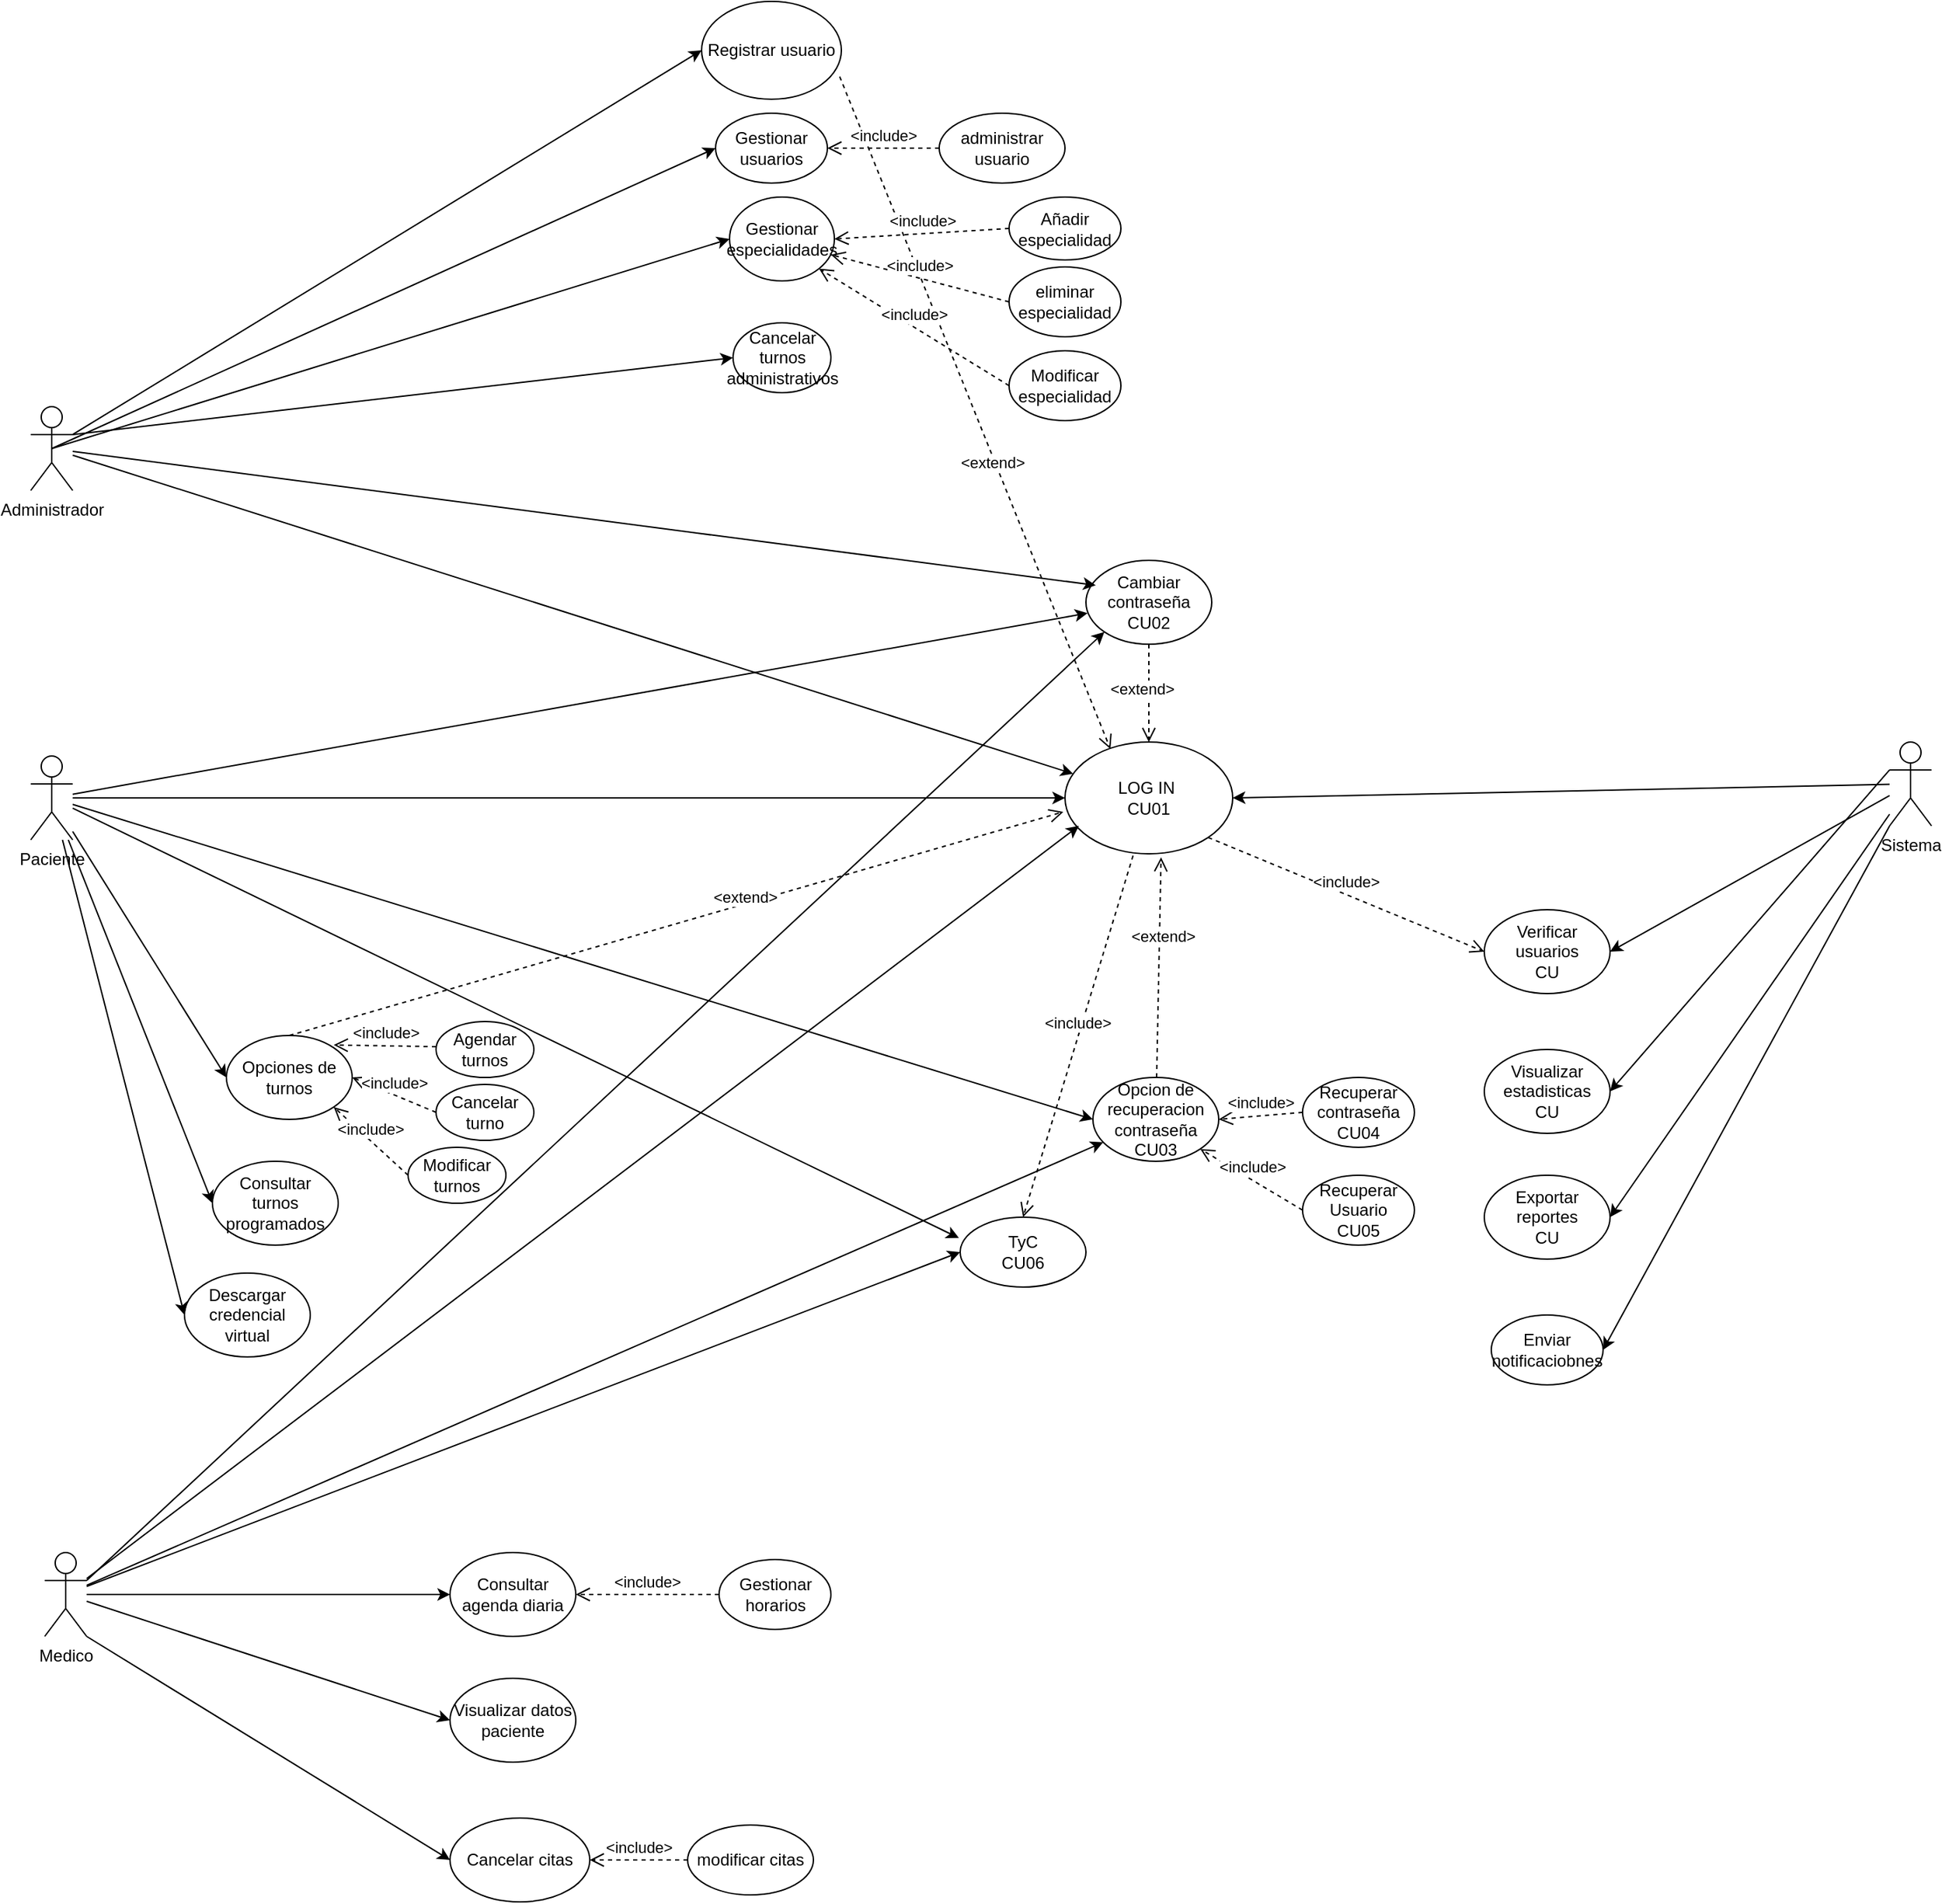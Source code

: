 <mxfile version="26.2.2">
  <diagram name="Página-1" id="Ovki-lDREfn9ZJcucXzl">
    <mxGraphModel dx="2416" dy="2131" grid="1" gridSize="10" guides="1" tooltips="1" connect="1" arrows="1" fold="1" page="1" pageScale="1" pageWidth="827" pageHeight="1169" math="0" shadow="0">
      <root>
        <mxCell id="0" />
        <mxCell id="1" parent="0" />
        <mxCell id="ww4cnImlD47e7eYLK4UX-37" value="Administrador" style="shape=umlActor;verticalLabelPosition=bottom;verticalAlign=top;html=1;outlineConnect=0;" parent="1" vertex="1">
          <mxGeometry x="-270" y="240" width="30" height="60" as="geometry" />
        </mxCell>
        <mxCell id="ww4cnImlD47e7eYLK4UX-39" value="Sistema" style="shape=umlActor;verticalLabelPosition=bottom;verticalAlign=top;html=1;outlineConnect=0;" parent="1" vertex="1">
          <mxGeometry x="1060" y="480" width="30" height="60" as="geometry" />
        </mxCell>
        <mxCell id="ww4cnImlD47e7eYLK4UX-42" value="Paciente" style="shape=umlActor;verticalLabelPosition=bottom;verticalAlign=top;html=1;outlineConnect=0;" parent="1" vertex="1">
          <mxGeometry x="-270" y="490" width="30" height="60" as="geometry" />
        </mxCell>
        <mxCell id="ww4cnImlD47e7eYLK4UX-45" value="Medico" style="shape=umlActor;verticalLabelPosition=bottom;verticalAlign=top;html=1;outlineConnect=0;" parent="1" vertex="1">
          <mxGeometry x="-260" y="1060" width="30" height="60" as="geometry" />
        </mxCell>
        <mxCell id="ww4cnImlD47e7eYLK4UX-50" value="Gestionar usuarios" style="ellipse;whiteSpace=wrap;html=1;" parent="1" vertex="1">
          <mxGeometry x="220" y="30" width="80" height="50" as="geometry" />
        </mxCell>
        <mxCell id="ww4cnImlD47e7eYLK4UX-51" value="Gestionar especialidades" style="ellipse;whiteSpace=wrap;html=1;" parent="1" vertex="1">
          <mxGeometry x="230" y="90" width="75" height="60" as="geometry" />
        </mxCell>
        <mxCell id="ww4cnImlD47e7eYLK4UX-54" value="Cancelar turnos administrativos" style="ellipse;whiteSpace=wrap;html=1;" parent="1" vertex="1">
          <mxGeometry x="232.5" y="180" width="70" height="50" as="geometry" />
        </mxCell>
        <mxCell id="ww4cnImlD47e7eYLK4UX-55" value="Visualizar estadisticas&lt;div&gt;CU&lt;/div&gt;" style="ellipse;whiteSpace=wrap;html=1;" parent="1" vertex="1">
          <mxGeometry x="770" y="700" width="90" height="60" as="geometry" />
        </mxCell>
        <mxCell id="ww4cnImlD47e7eYLK4UX-59" value="Exportar reportes&lt;div&gt;CU&lt;/div&gt;" style="ellipse;whiteSpace=wrap;html=1;" parent="1" vertex="1">
          <mxGeometry x="770" y="790" width="90" height="60" as="geometry" />
        </mxCell>
        <mxCell id="ww4cnImlD47e7eYLK4UX-61" value="Descargar credencial virtual" style="ellipse;whiteSpace=wrap;html=1;" parent="1" vertex="1">
          <mxGeometry x="-160" y="860" width="90" height="60" as="geometry" />
        </mxCell>
        <mxCell id="ww4cnImlD47e7eYLK4UX-62" value="Consultar turnos programados" style="ellipse;whiteSpace=wrap;html=1;" parent="1" vertex="1">
          <mxGeometry x="-140" y="780" width="90" height="60" as="geometry" />
        </mxCell>
        <mxCell id="ww4cnImlD47e7eYLK4UX-63" value="Consultar agenda diaria" style="ellipse;whiteSpace=wrap;html=1;" parent="1" vertex="1">
          <mxGeometry x="30" y="1060" width="90" height="60" as="geometry" />
        </mxCell>
        <mxCell id="ww4cnImlD47e7eYLK4UX-64" value="Opciones de turnos" style="ellipse;whiteSpace=wrap;html=1;" parent="1" vertex="1">
          <mxGeometry x="-130" y="690" width="90" height="60" as="geometry" />
        </mxCell>
        <mxCell id="ww4cnImlD47e7eYLK4UX-66" value="Cancelar turno" style="ellipse;whiteSpace=wrap;html=1;" parent="1" vertex="1">
          <mxGeometry x="20" y="725" width="70" height="40" as="geometry" />
        </mxCell>
        <mxCell id="ww4cnImlD47e7eYLK4UX-68" value="Visualizar datos paciente" style="ellipse;whiteSpace=wrap;html=1;" parent="1" vertex="1">
          <mxGeometry x="30" y="1150" width="90" height="60" as="geometry" />
        </mxCell>
        <mxCell id="ww4cnImlD47e7eYLK4UX-69" value="Verificar usuarios&lt;div&gt;CU&lt;/div&gt;" style="ellipse;whiteSpace=wrap;html=1;" parent="1" vertex="1">
          <mxGeometry x="770" y="600" width="90" height="60" as="geometry" />
        </mxCell>
        <mxCell id="ww4cnImlD47e7eYLK4UX-70" value="LOG IN&amp;nbsp;&lt;div&gt;CU01&lt;/div&gt;" style="ellipse;whiteSpace=wrap;html=1;" parent="1" vertex="1">
          <mxGeometry x="470" y="480" width="120" height="80" as="geometry" />
        </mxCell>
        <mxCell id="ww4cnImlD47e7eYLK4UX-75" value="" style="endArrow=classic;html=1;rounded=0;entryX=1;entryY=0.5;entryDx=0;entryDy=0;" parent="1" source="ww4cnImlD47e7eYLK4UX-39" target="ww4cnImlD47e7eYLK4UX-70" edge="1">
          <mxGeometry width="50" height="50" relative="1" as="geometry">
            <mxPoint x="460" y="470" as="sourcePoint" />
            <mxPoint x="510" y="420" as="targetPoint" />
          </mxGeometry>
        </mxCell>
        <mxCell id="ww4cnImlD47e7eYLK4UX-76" value="" style="endArrow=classic;html=1;rounded=0;entryX=0.083;entryY=0.75;entryDx=0;entryDy=0;entryPerimeter=0;" parent="1" source="ww4cnImlD47e7eYLK4UX-45" target="ww4cnImlD47e7eYLK4UX-70" edge="1">
          <mxGeometry width="50" height="50" relative="1" as="geometry">
            <mxPoint x="460" y="470" as="sourcePoint" />
            <mxPoint x="510" y="420" as="targetPoint" />
          </mxGeometry>
        </mxCell>
        <mxCell id="ww4cnImlD47e7eYLK4UX-77" value="" style="endArrow=classic;html=1;rounded=0;entryX=0;entryY=0.5;entryDx=0;entryDy=0;" parent="1" source="ww4cnImlD47e7eYLK4UX-42" target="ww4cnImlD47e7eYLK4UX-70" edge="1">
          <mxGeometry width="50" height="50" relative="1" as="geometry">
            <mxPoint x="460" y="470" as="sourcePoint" />
            <mxPoint x="510" y="420" as="targetPoint" />
          </mxGeometry>
        </mxCell>
        <mxCell id="ww4cnImlD47e7eYLK4UX-78" value="" style="endArrow=classic;html=1;rounded=0;" parent="1" source="ww4cnImlD47e7eYLK4UX-37" target="ww4cnImlD47e7eYLK4UX-70" edge="1">
          <mxGeometry width="50" height="50" relative="1" as="geometry">
            <mxPoint x="460" y="470" as="sourcePoint" />
            <mxPoint x="510" y="420" as="targetPoint" />
          </mxGeometry>
        </mxCell>
        <mxCell id="ww4cnImlD47e7eYLK4UX-82" value="Cambiar contraseña&lt;div&gt;CU02&lt;/div&gt;" style="ellipse;whiteSpace=wrap;html=1;" parent="1" vertex="1">
          <mxGeometry x="485" y="350" width="90" height="60" as="geometry" />
        </mxCell>
        <mxCell id="ww4cnImlD47e7eYLK4UX-83" value="" style="endArrow=classic;html=1;rounded=0;entryX=0;entryY=1;entryDx=0;entryDy=0;exitX=1;exitY=0.333;exitDx=0;exitDy=0;exitPerimeter=0;" parent="1" source="ww4cnImlD47e7eYLK4UX-45" target="ww4cnImlD47e7eYLK4UX-82" edge="1">
          <mxGeometry width="50" height="50" relative="1" as="geometry">
            <mxPoint x="370" y="630" as="sourcePoint" />
            <mxPoint x="420" y="580" as="targetPoint" />
          </mxGeometry>
        </mxCell>
        <mxCell id="ww4cnImlD47e7eYLK4UX-84" value="" style="endArrow=classic;html=1;rounded=0;entryX=0.013;entryY=0.63;entryDx=0;entryDy=0;entryPerimeter=0;" parent="1" source="ww4cnImlD47e7eYLK4UX-42" target="ww4cnImlD47e7eYLK4UX-82" edge="1">
          <mxGeometry width="50" height="50" relative="1" as="geometry">
            <mxPoint x="370" y="630" as="sourcePoint" />
            <mxPoint x="420" y="580" as="targetPoint" />
          </mxGeometry>
        </mxCell>
        <mxCell id="ww4cnImlD47e7eYLK4UX-85" value="" style="endArrow=classic;html=1;rounded=0;entryX=0.078;entryY=0.297;entryDx=0;entryDy=0;entryPerimeter=0;" parent="1" source="ww4cnImlD47e7eYLK4UX-37" target="ww4cnImlD47e7eYLK4UX-82" edge="1">
          <mxGeometry width="50" height="50" relative="1" as="geometry">
            <mxPoint x="50" y="320" as="sourcePoint" />
            <mxPoint x="420" y="580" as="targetPoint" />
          </mxGeometry>
        </mxCell>
        <mxCell id="ww4cnImlD47e7eYLK4UX-92" value="Opcion de recuperacion contraseña&lt;div&gt;CU03&lt;/div&gt;" style="ellipse;whiteSpace=wrap;html=1;" parent="1" vertex="1">
          <mxGeometry x="490" y="720" width="90" height="60" as="geometry" />
        </mxCell>
        <mxCell id="ww4cnImlD47e7eYLK4UX-93" value="Recuperar Usuario&lt;div&gt;CU05&lt;/div&gt;" style="ellipse;whiteSpace=wrap;html=1;" parent="1" vertex="1">
          <mxGeometry x="640" y="790" width="80" height="50" as="geometry" />
        </mxCell>
        <mxCell id="ww4cnImlD47e7eYLK4UX-94" value="" style="endArrow=classic;html=1;rounded=0;entryX=0;entryY=0.5;entryDx=0;entryDy=0;" parent="1" source="ww4cnImlD47e7eYLK4UX-42" target="ww4cnImlD47e7eYLK4UX-92" edge="1">
          <mxGeometry width="50" height="50" relative="1" as="geometry">
            <mxPoint x="180" y="690" as="sourcePoint" />
            <mxPoint x="230" y="640" as="targetPoint" />
          </mxGeometry>
        </mxCell>
        <mxCell id="ww4cnImlD47e7eYLK4UX-96" value="" style="endArrow=classic;html=1;rounded=0;" parent="1" source="ww4cnImlD47e7eYLK4UX-45" target="ww4cnImlD47e7eYLK4UX-92" edge="1">
          <mxGeometry width="50" height="50" relative="1" as="geometry">
            <mxPoint x="180" y="880" as="sourcePoint" />
            <mxPoint x="230" y="830" as="targetPoint" />
          </mxGeometry>
        </mxCell>
        <mxCell id="ww4cnImlD47e7eYLK4UX-98" value="Recuperar contraseña&lt;div&gt;CU04&lt;/div&gt;" style="ellipse;whiteSpace=wrap;html=1;" parent="1" vertex="1">
          <mxGeometry x="640" y="720" width="80" height="50" as="geometry" />
        </mxCell>
        <mxCell id="ww4cnImlD47e7eYLK4UX-100" value="&amp;lt;include&amp;gt;" style="html=1;verticalAlign=bottom;endArrow=open;dashed=1;endSize=8;curved=0;rounded=0;exitX=0;exitY=0.5;exitDx=0;exitDy=0;entryX=1;entryY=1;entryDx=0;entryDy=0;" parent="1" source="ww4cnImlD47e7eYLK4UX-93" target="ww4cnImlD47e7eYLK4UX-92" edge="1">
          <mxGeometry x="-0.0" relative="1" as="geometry">
            <mxPoint x="530" y="761" as="sourcePoint" />
            <mxPoint x="570" y="840" as="targetPoint" />
            <mxPoint as="offset" />
            <Array as="points" />
          </mxGeometry>
        </mxCell>
        <mxCell id="ww4cnImlD47e7eYLK4UX-101" value="&amp;lt;include&amp;gt;" style="html=1;verticalAlign=bottom;endArrow=open;dashed=1;endSize=8;curved=0;rounded=0;exitX=0;exitY=0.5;exitDx=0;exitDy=0;entryX=1;entryY=0.5;entryDx=0;entryDy=0;" parent="1" source="ww4cnImlD47e7eYLK4UX-98" target="ww4cnImlD47e7eYLK4UX-92" edge="1">
          <mxGeometry x="-0.0" relative="1" as="geometry">
            <mxPoint x="590" y="710" as="sourcePoint" />
            <mxPoint x="550" y="860" as="targetPoint" />
            <mxPoint as="offset" />
            <Array as="points" />
          </mxGeometry>
        </mxCell>
        <mxCell id="ww4cnImlD47e7eYLK4UX-103" value="TyC&lt;div&gt;CU06&lt;/div&gt;" style="ellipse;whiteSpace=wrap;html=1;" parent="1" vertex="1">
          <mxGeometry x="395" y="820" width="90" height="50" as="geometry" />
        </mxCell>
        <mxCell id="ww4cnImlD47e7eYLK4UX-104" value="" style="endArrow=classic;html=1;rounded=0;entryX=-0.01;entryY=0.298;entryDx=0;entryDy=0;entryPerimeter=0;" parent="1" source="ww4cnImlD47e7eYLK4UX-42" target="ww4cnImlD47e7eYLK4UX-103" edge="1">
          <mxGeometry width="50" height="50" relative="1" as="geometry">
            <mxPoint x="370" y="820" as="sourcePoint" />
            <mxPoint x="420" y="770" as="targetPoint" />
          </mxGeometry>
        </mxCell>
        <mxCell id="ww4cnImlD47e7eYLK4UX-105" value="" style="endArrow=classic;html=1;rounded=0;entryX=0;entryY=0.5;entryDx=0;entryDy=0;" parent="1" source="ww4cnImlD47e7eYLK4UX-45" target="ww4cnImlD47e7eYLK4UX-103" edge="1">
          <mxGeometry width="50" height="50" relative="1" as="geometry">
            <mxPoint x="370" y="820" as="sourcePoint" />
            <mxPoint x="420" y="770" as="targetPoint" />
          </mxGeometry>
        </mxCell>
        <mxCell id="ww4cnImlD47e7eYLK4UX-106" value="" style="endArrow=classic;html=1;rounded=0;entryX=1;entryY=0.5;entryDx=0;entryDy=0;" parent="1" source="ww4cnImlD47e7eYLK4UX-39" target="ww4cnImlD47e7eYLK4UX-59" edge="1">
          <mxGeometry width="50" height="50" relative="1" as="geometry">
            <mxPoint x="650" y="820" as="sourcePoint" />
            <mxPoint x="700" y="770" as="targetPoint" />
          </mxGeometry>
        </mxCell>
        <mxCell id="ww4cnImlD47e7eYLK4UX-107" value="" style="endArrow=classic;html=1;rounded=0;entryX=1;entryY=0.5;entryDx=0;entryDy=0;exitX=0;exitY=0.333;exitDx=0;exitDy=0;exitPerimeter=0;" parent="1" source="ww4cnImlD47e7eYLK4UX-39" target="ww4cnImlD47e7eYLK4UX-55" edge="1">
          <mxGeometry width="50" height="50" relative="1" as="geometry">
            <mxPoint x="1000" y="540" as="sourcePoint" />
            <mxPoint x="700" y="770" as="targetPoint" />
          </mxGeometry>
        </mxCell>
        <mxCell id="ww4cnImlD47e7eYLK4UX-108" value="" style="endArrow=classic;html=1;rounded=0;entryX=1;entryY=0.5;entryDx=0;entryDy=0;" parent="1" source="ww4cnImlD47e7eYLK4UX-39" target="ww4cnImlD47e7eYLK4UX-69" edge="1">
          <mxGeometry width="50" height="50" relative="1" as="geometry">
            <mxPoint x="650" y="820" as="sourcePoint" />
            <mxPoint x="700" y="770" as="targetPoint" />
          </mxGeometry>
        </mxCell>
        <mxCell id="ww4cnImlD47e7eYLK4UX-113" value="Agendar turnos" style="ellipse;whiteSpace=wrap;html=1;" parent="1" vertex="1">
          <mxGeometry x="20" y="680" width="70" height="40" as="geometry" />
        </mxCell>
        <mxCell id="ww4cnImlD47e7eYLK4UX-114" value="Modificar turnos" style="ellipse;whiteSpace=wrap;html=1;" parent="1" vertex="1">
          <mxGeometry y="770" width="70" height="40" as="geometry" />
        </mxCell>
        <mxCell id="ww4cnImlD47e7eYLK4UX-115" value="&amp;lt;include&amp;gt;" style="html=1;verticalAlign=bottom;endArrow=open;dashed=1;endSize=8;curved=0;rounded=0;exitX=0;exitY=0.5;exitDx=0;exitDy=0;entryX=1;entryY=0;entryDx=0;entryDy=0;" parent="1" edge="1">
          <mxGeometry x="-0.0" relative="1" as="geometry">
            <mxPoint x="20" y="698" as="sourcePoint" />
            <mxPoint x="-53.18" y="696.787" as="targetPoint" />
            <mxPoint as="offset" />
          </mxGeometry>
        </mxCell>
        <mxCell id="ww4cnImlD47e7eYLK4UX-116" value="&amp;lt;include&amp;gt;" style="html=1;verticalAlign=bottom;endArrow=open;dashed=1;endSize=8;curved=0;rounded=0;entryX=1;entryY=1;entryDx=0;entryDy=0;exitX=0;exitY=0.5;exitDx=0;exitDy=0;" parent="1" source="ww4cnImlD47e7eYLK4UX-114" target="ww4cnImlD47e7eYLK4UX-64" edge="1">
          <mxGeometry x="-0.0" relative="1" as="geometry">
            <mxPoint x="780" y="960" as="sourcePoint" />
            <mxPoint x="687" y="989" as="targetPoint" />
            <mxPoint as="offset" />
          </mxGeometry>
        </mxCell>
        <mxCell id="ww4cnImlD47e7eYLK4UX-117" value="&amp;lt;include&amp;gt;" style="html=1;verticalAlign=bottom;endArrow=open;dashed=1;endSize=8;curved=0;rounded=0;entryX=1;entryY=0.5;entryDx=0;entryDy=0;exitX=0;exitY=0.5;exitDx=0;exitDy=0;" parent="1" source="ww4cnImlD47e7eYLK4UX-66" target="ww4cnImlD47e7eYLK4UX-64" edge="1">
          <mxGeometry x="-0.0" relative="1" as="geometry">
            <mxPoint x="23" y="725.5" as="sourcePoint" />
            <mxPoint x="-70" y="754.5" as="targetPoint" />
            <mxPoint as="offset" />
          </mxGeometry>
        </mxCell>
        <mxCell id="ww4cnImlD47e7eYLK4UX-118" value="" style="endArrow=classic;html=1;rounded=0;entryX=0;entryY=0.5;entryDx=0;entryDy=0;" parent="1" source="ww4cnImlD47e7eYLK4UX-42" target="ww4cnImlD47e7eYLK4UX-61" edge="1">
          <mxGeometry width="50" height="50" relative="1" as="geometry">
            <mxPoint x="-230" y="570" as="sourcePoint" />
            <mxPoint x="190" y="750" as="targetPoint" />
          </mxGeometry>
        </mxCell>
        <mxCell id="ww4cnImlD47e7eYLK4UX-119" value="" style="endArrow=classic;html=1;rounded=0;entryX=0;entryY=0.5;entryDx=0;entryDy=0;" parent="1" source="ww4cnImlD47e7eYLK4UX-42" target="ww4cnImlD47e7eYLK4UX-62" edge="1">
          <mxGeometry width="50" height="50" relative="1" as="geometry">
            <mxPoint x="140" y="800" as="sourcePoint" />
            <mxPoint x="190" y="750" as="targetPoint" />
          </mxGeometry>
        </mxCell>
        <mxCell id="ww4cnImlD47e7eYLK4UX-120" value="" style="endArrow=classic;html=1;rounded=0;entryX=0;entryY=0.5;entryDx=0;entryDy=0;" parent="1" source="ww4cnImlD47e7eYLK4UX-42" target="ww4cnImlD47e7eYLK4UX-64" edge="1">
          <mxGeometry width="50" height="50" relative="1" as="geometry">
            <mxPoint x="140" y="800" as="sourcePoint" />
            <mxPoint x="190" y="750" as="targetPoint" />
          </mxGeometry>
        </mxCell>
        <mxCell id="ww4cnImlD47e7eYLK4UX-121" value="" style="endArrow=classic;html=1;rounded=0;entryX=0;entryY=0.5;entryDx=0;entryDy=0;" parent="1" source="ww4cnImlD47e7eYLK4UX-45" target="ww4cnImlD47e7eYLK4UX-68" edge="1">
          <mxGeometry width="50" height="50" relative="1" as="geometry">
            <mxPoint x="140" y="1090" as="sourcePoint" />
            <mxPoint x="190" y="1040" as="targetPoint" />
          </mxGeometry>
        </mxCell>
        <mxCell id="ww4cnImlD47e7eYLK4UX-122" value="" style="endArrow=classic;html=1;rounded=0;entryX=0;entryY=0.5;entryDx=0;entryDy=0;" parent="1" source="ww4cnImlD47e7eYLK4UX-45" target="ww4cnImlD47e7eYLK4UX-63" edge="1">
          <mxGeometry width="50" height="50" relative="1" as="geometry">
            <mxPoint x="-170" y="1090" as="sourcePoint" />
            <mxPoint x="190" y="1040" as="targetPoint" />
          </mxGeometry>
        </mxCell>
        <mxCell id="ww4cnImlD47e7eYLK4UX-123" value="&amp;lt;extend&amp;gt;" style="html=1;verticalAlign=bottom;endArrow=open;dashed=1;endSize=8;curved=0;rounded=0;entryX=0.5;entryY=0;entryDx=0;entryDy=0;exitX=0.5;exitY=1;exitDx=0;exitDy=0;exitPerimeter=0;" parent="1" source="ww4cnImlD47e7eYLK4UX-82" target="ww4cnImlD47e7eYLK4UX-70" edge="1">
          <mxGeometry x="0.177" y="-4" relative="1" as="geometry">
            <mxPoint x="530" y="420" as="sourcePoint" />
            <mxPoint x="531" y="557" as="targetPoint" />
            <mxPoint x="-1" as="offset" />
          </mxGeometry>
        </mxCell>
        <mxCell id="ww4cnImlD47e7eYLK4UX-124" value="&amp;lt;extend&amp;gt;" style="html=1;verticalAlign=bottom;endArrow=open;dashed=1;endSize=8;curved=0;rounded=0;entryX=-0.01;entryY=0.625;entryDx=0;entryDy=0;exitX=0.5;exitY=0;exitDx=0;exitDy=0;entryPerimeter=0;" parent="1" source="ww4cnImlD47e7eYLK4UX-64" target="ww4cnImlD47e7eYLK4UX-70" edge="1">
          <mxGeometry x="0.177" y="-4" relative="1" as="geometry">
            <mxPoint x="550" y="660" as="sourcePoint" />
            <mxPoint x="540" y="500" as="targetPoint" />
            <mxPoint x="-1" as="offset" />
          </mxGeometry>
        </mxCell>
        <mxCell id="ww4cnImlD47e7eYLK4UX-125" value="&amp;lt;include&amp;gt;" style="html=1;verticalAlign=bottom;endArrow=open;dashed=1;endSize=8;curved=0;rounded=0;entryX=0.5;entryY=0;entryDx=0;entryDy=0;exitX=0.406;exitY=1.016;exitDx=0;exitDy=0;exitPerimeter=0;" parent="1" source="ww4cnImlD47e7eYLK4UX-70" target="ww4cnImlD47e7eYLK4UX-103" edge="1">
          <mxGeometry x="-0.0" relative="1" as="geometry">
            <mxPoint x="10" y="800" as="sourcePoint" />
            <mxPoint x="-43" y="751" as="targetPoint" />
            <mxPoint as="offset" />
          </mxGeometry>
        </mxCell>
        <mxCell id="ww4cnImlD47e7eYLK4UX-126" value="&amp;lt;extend&amp;gt;" style="html=1;verticalAlign=bottom;endArrow=open;dashed=1;endSize=8;curved=0;rounded=0;entryX=0.573;entryY=1.031;entryDx=0;entryDy=0;entryPerimeter=0;" parent="1" source="ww4cnImlD47e7eYLK4UX-92" target="ww4cnImlD47e7eYLK4UX-70" edge="1">
          <mxGeometry x="0.177" y="-4" relative="1" as="geometry">
            <mxPoint x="540" y="420" as="sourcePoint" />
            <mxPoint x="540" y="490" as="targetPoint" />
            <mxPoint x="-1" as="offset" />
          </mxGeometry>
        </mxCell>
        <mxCell id="ww4cnImlD47e7eYLK4UX-127" value="&amp;lt;include&amp;gt;" style="html=1;verticalAlign=bottom;endArrow=open;dashed=1;endSize=8;curved=0;rounded=0;exitX=1;exitY=1;exitDx=0;exitDy=0;entryX=0;entryY=0.5;entryDx=0;entryDy=0;" parent="1" source="ww4cnImlD47e7eYLK4UX-70" target="ww4cnImlD47e7eYLK4UX-69" edge="1">
          <mxGeometry x="-0.0" relative="1" as="geometry">
            <mxPoint x="529" y="571" as="sourcePoint" />
            <mxPoint x="630" y="640" as="targetPoint" />
            <mxPoint as="offset" />
          </mxGeometry>
        </mxCell>
        <mxCell id="ww4cnImlD47e7eYLK4UX-128" value="Registrar usuario" style="ellipse;whiteSpace=wrap;html=1;" parent="1" vertex="1">
          <mxGeometry x="210" y="-50" width="100" height="70" as="geometry" />
        </mxCell>
        <mxCell id="ww4cnImlD47e7eYLK4UX-130" value="" style="endArrow=classic;html=1;rounded=0;exitX=1;exitY=0.333;exitDx=0;exitDy=0;exitPerimeter=0;entryX=0;entryY=0.5;entryDx=0;entryDy=0;" parent="1" source="ww4cnImlD47e7eYLK4UX-37" target="ww4cnImlD47e7eYLK4UX-128" edge="1">
          <mxGeometry width="50" height="50" relative="1" as="geometry">
            <mxPoint x="430" y="240" as="sourcePoint" />
            <mxPoint x="480" y="190" as="targetPoint" />
          </mxGeometry>
        </mxCell>
        <mxCell id="ww4cnImlD47e7eYLK4UX-131" value="&amp;lt;extend&amp;gt;" style="html=1;verticalAlign=bottom;endArrow=open;dashed=1;endSize=8;curved=0;rounded=0;entryX=0.271;entryY=0.063;entryDx=0;entryDy=0;exitX=0.988;exitY=0.768;exitDx=0;exitDy=0;exitPerimeter=0;entryPerimeter=0;" parent="1" source="ww4cnImlD47e7eYLK4UX-128" target="ww4cnImlD47e7eYLK4UX-70" edge="1">
          <mxGeometry x="0.177" y="-4" relative="1" as="geometry">
            <mxPoint x="540" y="420" as="sourcePoint" />
            <mxPoint x="540" y="490" as="targetPoint" />
            <mxPoint x="-1" as="offset" />
          </mxGeometry>
        </mxCell>
        <mxCell id="ww4cnImlD47e7eYLK4UX-132" value="" style="endArrow=classic;html=1;rounded=0;entryX=0;entryY=0.5;entryDx=0;entryDy=0;exitX=0.5;exitY=0.5;exitDx=0;exitDy=0;exitPerimeter=0;" parent="1" source="ww4cnImlD47e7eYLK4UX-37" target="ww4cnImlD47e7eYLK4UX-50" edge="1">
          <mxGeometry width="50" height="50" relative="1" as="geometry">
            <mxPoint x="30" y="250" as="sourcePoint" />
            <mxPoint x="330" y="140" as="targetPoint" />
          </mxGeometry>
        </mxCell>
        <mxCell id="ww4cnImlD47e7eYLK4UX-133" value="administrar usuario" style="ellipse;whiteSpace=wrap;html=1;" parent="1" vertex="1">
          <mxGeometry x="380" y="30" width="90" height="50" as="geometry" />
        </mxCell>
        <mxCell id="ww4cnImlD47e7eYLK4UX-134" value="&amp;lt;include&amp;gt;" style="html=1;verticalAlign=bottom;endArrow=open;dashed=1;endSize=8;curved=0;rounded=0;exitX=0;exitY=0.5;exitDx=0;exitDy=0;entryX=1;entryY=0.5;entryDx=0;entryDy=0;" parent="1" source="ww4cnImlD47e7eYLK4UX-133" target="ww4cnImlD47e7eYLK4UX-50" edge="1">
          <mxGeometry x="-0.0" relative="1" as="geometry">
            <mxPoint x="450" y="120" as="sourcePoint" />
            <mxPoint x="377" y="119" as="targetPoint" />
            <mxPoint as="offset" />
          </mxGeometry>
        </mxCell>
        <mxCell id="ww4cnImlD47e7eYLK4UX-135" value="" style="endArrow=classic;html=1;rounded=0;entryX=0;entryY=0.5;entryDx=0;entryDy=0;exitX=0.5;exitY=0.5;exitDx=0;exitDy=0;exitPerimeter=0;" parent="1" source="ww4cnImlD47e7eYLK4UX-37" target="ww4cnImlD47e7eYLK4UX-51" edge="1">
          <mxGeometry width="50" height="50" relative="1" as="geometry">
            <mxPoint x="40" y="250" as="sourcePoint" />
            <mxPoint x="380" y="240" as="targetPoint" />
          </mxGeometry>
        </mxCell>
        <mxCell id="ww4cnImlD47e7eYLK4UX-136" value="Añadir especialidad" style="ellipse;whiteSpace=wrap;html=1;" parent="1" vertex="1">
          <mxGeometry x="430" y="90" width="80" height="45" as="geometry" />
        </mxCell>
        <mxCell id="ww4cnImlD47e7eYLK4UX-137" value="eliminar especialidad" style="ellipse;whiteSpace=wrap;html=1;" parent="1" vertex="1">
          <mxGeometry x="430" y="140" width="80" height="50" as="geometry" />
        </mxCell>
        <mxCell id="ww4cnImlD47e7eYLK4UX-139" value="Modificar especialidad" style="ellipse;whiteSpace=wrap;html=1;" parent="1" vertex="1">
          <mxGeometry x="430" y="200" width="80" height="50" as="geometry" />
        </mxCell>
        <mxCell id="ww4cnImlD47e7eYLK4UX-140" value="&amp;lt;include&amp;gt;" style="html=1;verticalAlign=bottom;endArrow=open;dashed=1;endSize=8;curved=0;rounded=0;exitX=0;exitY=0.5;exitDx=0;exitDy=0;entryX=1;entryY=0.5;entryDx=0;entryDy=0;" parent="1" source="ww4cnImlD47e7eYLK4UX-136" target="ww4cnImlD47e7eYLK4UX-51" edge="1">
          <mxGeometry x="-0.0" relative="1" as="geometry">
            <mxPoint x="390" y="65" as="sourcePoint" />
            <mxPoint x="310" y="65" as="targetPoint" />
            <mxPoint as="offset" />
          </mxGeometry>
        </mxCell>
        <mxCell id="ww4cnImlD47e7eYLK4UX-141" value="&amp;lt;include&amp;gt;" style="html=1;verticalAlign=bottom;endArrow=open;dashed=1;endSize=8;curved=0;rounded=0;exitX=0;exitY=0.5;exitDx=0;exitDy=0;entryX=0.967;entryY=0.688;entryDx=0;entryDy=0;entryPerimeter=0;" parent="1" source="ww4cnImlD47e7eYLK4UX-137" target="ww4cnImlD47e7eYLK4UX-51" edge="1">
          <mxGeometry x="-0.0" relative="1" as="geometry">
            <mxPoint x="440" y="123" as="sourcePoint" />
            <mxPoint x="315" y="130" as="targetPoint" />
            <mxPoint as="offset" />
          </mxGeometry>
        </mxCell>
        <mxCell id="ww4cnImlD47e7eYLK4UX-142" value="&amp;lt;include&amp;gt;" style="html=1;verticalAlign=bottom;endArrow=open;dashed=1;endSize=8;curved=0;rounded=0;exitX=0;exitY=0.5;exitDx=0;exitDy=0;entryX=1;entryY=1;entryDx=0;entryDy=0;" parent="1" source="ww4cnImlD47e7eYLK4UX-139" target="ww4cnImlD47e7eYLK4UX-51" edge="1">
          <mxGeometry x="-0.0" relative="1" as="geometry">
            <mxPoint x="440" y="175" as="sourcePoint" />
            <mxPoint x="325" y="140" as="targetPoint" />
            <mxPoint as="offset" />
          </mxGeometry>
        </mxCell>
        <mxCell id="ww4cnImlD47e7eYLK4UX-144" value="" style="endArrow=classic;html=1;rounded=0;exitX=1;exitY=0.333;exitDx=0;exitDy=0;exitPerimeter=0;entryX=0;entryY=0.5;entryDx=0;entryDy=0;" parent="1" source="ww4cnImlD47e7eYLK4UX-37" target="ww4cnImlD47e7eYLK4UX-54" edge="1">
          <mxGeometry width="50" height="50" relative="1" as="geometry">
            <mxPoint x="330" y="390" as="sourcePoint" />
            <mxPoint x="380" y="340" as="targetPoint" />
          </mxGeometry>
        </mxCell>
        <mxCell id="ww4cnImlD47e7eYLK4UX-145" value="Enviar notificaciobnes" style="ellipse;whiteSpace=wrap;html=1;" parent="1" vertex="1">
          <mxGeometry x="775" y="890" width="80" height="50" as="geometry" />
        </mxCell>
        <mxCell id="ww4cnImlD47e7eYLK4UX-147" value="" style="endArrow=classic;html=1;rounded=0;exitX=0;exitY=1;exitDx=0;exitDy=0;exitPerimeter=0;entryX=1;entryY=0.5;entryDx=0;entryDy=0;" parent="1" source="ww4cnImlD47e7eYLK4UX-39" target="ww4cnImlD47e7eYLK4UX-145" edge="1">
          <mxGeometry width="50" height="50" relative="1" as="geometry">
            <mxPoint x="360" y="830" as="sourcePoint" />
            <mxPoint x="410" y="780" as="targetPoint" />
          </mxGeometry>
        </mxCell>
        <mxCell id="ww4cnImlD47e7eYLK4UX-148" value="Cancelar citas" style="ellipse;whiteSpace=wrap;html=1;" parent="1" vertex="1">
          <mxGeometry x="30" y="1250" width="100" height="60" as="geometry" />
        </mxCell>
        <mxCell id="ww4cnImlD47e7eYLK4UX-149" value="modificar citas" style="ellipse;whiteSpace=wrap;html=1;" parent="1" vertex="1">
          <mxGeometry x="200" y="1255" width="90" height="50" as="geometry" />
        </mxCell>
        <mxCell id="ww4cnImlD47e7eYLK4UX-150" value="" style="endArrow=classic;html=1;rounded=0;exitX=1;exitY=1;exitDx=0;exitDy=0;exitPerimeter=0;entryX=0;entryY=0.5;entryDx=0;entryDy=0;" parent="1" source="ww4cnImlD47e7eYLK4UX-45" target="ww4cnImlD47e7eYLK4UX-148" edge="1">
          <mxGeometry width="50" height="50" relative="1" as="geometry">
            <mxPoint x="190" y="1210" as="sourcePoint" />
            <mxPoint x="240" y="1160" as="targetPoint" />
          </mxGeometry>
        </mxCell>
        <mxCell id="ww4cnImlD47e7eYLK4UX-152" value="&amp;lt;include&amp;gt;" style="html=1;verticalAlign=bottom;endArrow=open;dashed=1;endSize=8;curved=0;rounded=0;entryX=1;entryY=0.5;entryDx=0;entryDy=0;exitX=0;exitY=0.5;exitDx=0;exitDy=0;" parent="1" source="ww4cnImlD47e7eYLK4UX-149" target="ww4cnImlD47e7eYLK4UX-148" edge="1">
          <mxGeometry x="-0.0" relative="1" as="geometry">
            <mxPoint x="203" y="1339" as="sourcePoint" />
            <mxPoint x="150" y="1290" as="targetPoint" />
            <mxPoint as="offset" />
          </mxGeometry>
        </mxCell>
        <mxCell id="ww4cnImlD47e7eYLK4UX-153" value="Gestionar horarios" style="ellipse;whiteSpace=wrap;html=1;" parent="1" vertex="1">
          <mxGeometry x="222.5" y="1065" width="80" height="50" as="geometry" />
        </mxCell>
        <mxCell id="ww4cnImlD47e7eYLK4UX-154" value="&amp;lt;include&amp;gt;" style="html=1;verticalAlign=bottom;endArrow=open;dashed=1;endSize=8;curved=0;rounded=0;entryX=1;entryY=0.5;entryDx=0;entryDy=0;exitX=0;exitY=0.5;exitDx=0;exitDy=0;" parent="1" source="ww4cnImlD47e7eYLK4UX-153" target="ww4cnImlD47e7eYLK4UX-63" edge="1">
          <mxGeometry x="-0.0" relative="1" as="geometry">
            <mxPoint x="210" y="1290" as="sourcePoint" />
            <mxPoint x="140" y="1290" as="targetPoint" />
            <mxPoint as="offset" />
          </mxGeometry>
        </mxCell>
      </root>
    </mxGraphModel>
  </diagram>
</mxfile>
